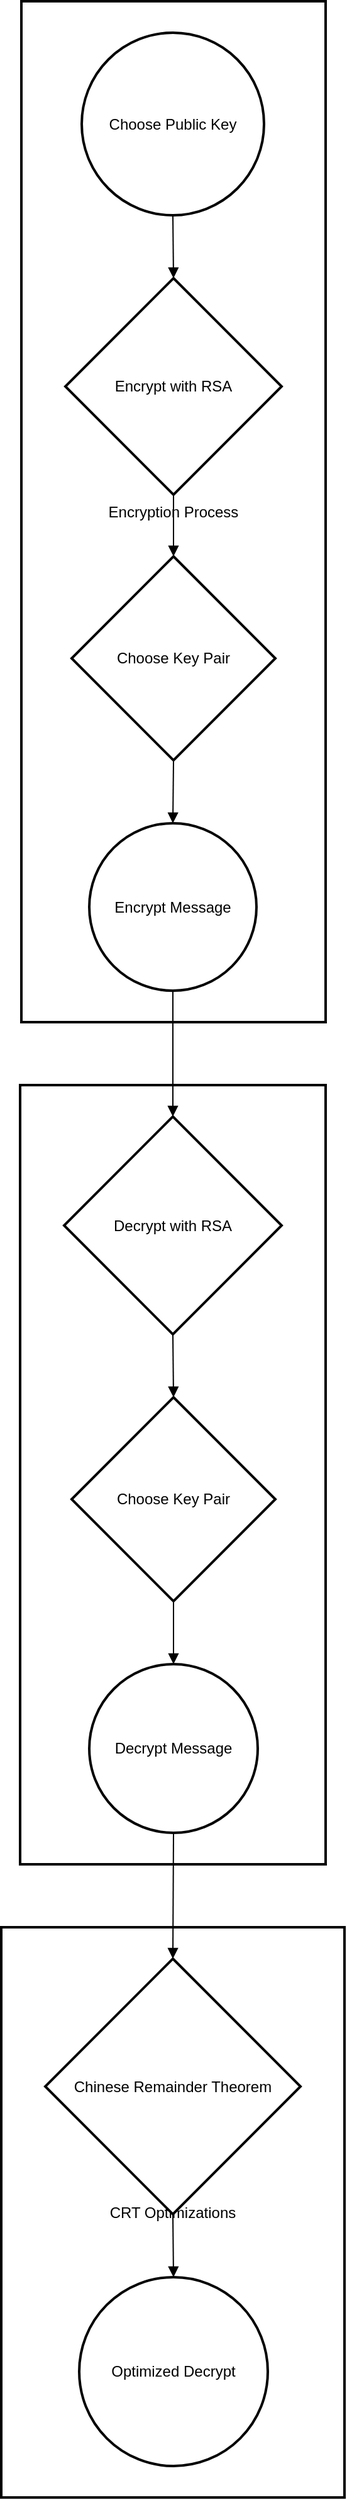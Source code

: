 <mxfile version="24.7.14">
  <diagram name="Page-1" id="Jw6PhvX1LHGgxHOQv4zx">
    <mxGraphModel>
      <root>
        <mxCell id="0" />
        <mxCell id="1" parent="0" />
        <mxCell id="2" value="CRT Optimizations" style="whiteSpace=wrap;strokeWidth=2;" vertex="1" parent="1">
          <mxGeometry x="8" y="1538" width="273" height="453" as="geometry" />
        </mxCell>
        <mxCell id="3" value="Decryption Process" style="whiteSpace=wrap;strokeWidth=2;" vertex="1" parent="1">
          <mxGeometry x="23" y="869" width="243" height="619" as="geometry" />
        </mxCell>
        <mxCell id="4" value="Encryption Process" style="whiteSpace=wrap;strokeWidth=2;" vertex="1" parent="1">
          <mxGeometry x="24" y="8" width="242" height="811" as="geometry" />
        </mxCell>
        <mxCell id="5" value="Choose Public Key" style="ellipse;aspect=fixed;strokeWidth=2;whiteSpace=wrap;" vertex="1" parent="1">
          <mxGeometry x="72" y="33" width="145" height="145" as="geometry" />
        </mxCell>
        <mxCell id="6" value="Encrypt with RSA" style="rhombus;strokeWidth=2;whiteSpace=wrap;" vertex="1" parent="1">
          <mxGeometry x="59" y="228" width="172" height="172" as="geometry" />
        </mxCell>
        <mxCell id="7" value="Choose Key Pair" style="rhombus;strokeWidth=2;whiteSpace=wrap;" vertex="1" parent="1">
          <mxGeometry x="64" y="449" width="162" height="162" as="geometry" />
        </mxCell>
        <mxCell id="8" value="Encrypt Message" style="ellipse;aspect=fixed;strokeWidth=2;whiteSpace=wrap;" vertex="1" parent="1">
          <mxGeometry x="78" y="661" width="133" height="133" as="geometry" />
        </mxCell>
        <mxCell id="9" value="Decrypt with RSA" style="rhombus;strokeWidth=2;whiteSpace=wrap;" vertex="1" parent="1">
          <mxGeometry x="58" y="894" width="173" height="173" as="geometry" />
        </mxCell>
        <mxCell id="10" value="Choose Key Pair" style="rhombus;strokeWidth=2;whiteSpace=wrap;" vertex="1" parent="1">
          <mxGeometry x="64" y="1117" width="162" height="162" as="geometry" />
        </mxCell>
        <mxCell id="11" value="Decrypt Message" style="ellipse;aspect=fixed;strokeWidth=2;whiteSpace=wrap;" vertex="1" parent="1">
          <mxGeometry x="78" y="1329" width="134" height="134" as="geometry" />
        </mxCell>
        <mxCell id="12" value="Chinese Remainder Theorem" style="rhombus;strokeWidth=2;whiteSpace=wrap;" vertex="1" parent="1">
          <mxGeometry x="43" y="1563" width="203" height="203" as="geometry" />
        </mxCell>
        <mxCell id="13" value="Optimized Decrypt" style="ellipse;aspect=fixed;strokeWidth=2;whiteSpace=wrap;" vertex="1" parent="1">
          <mxGeometry x="70" y="1816" width="150" height="150" as="geometry" />
        </mxCell>
        <mxCell id="14" value="" style="curved=1;startArrow=none;endArrow=block;exitX=0.5;exitY=1;entryX=0.5;entryY=0;" edge="1" parent="1" source="5" target="6">
          <mxGeometry relative="1" as="geometry">
            <Array as="points" />
          </mxGeometry>
        </mxCell>
        <mxCell id="15" value="" style="curved=1;startArrow=none;endArrow=block;exitX=0.5;exitY=1;entryX=0.5;entryY=0;" edge="1" parent="1" source="6" target="7">
          <mxGeometry relative="1" as="geometry">
            <Array as="points" />
          </mxGeometry>
        </mxCell>
        <mxCell id="16" value="" style="curved=1;startArrow=none;endArrow=block;exitX=0.5;exitY=1;entryX=0.5;entryY=0;" edge="1" parent="1" source="7" target="8">
          <mxGeometry relative="1" as="geometry">
            <Array as="points" />
          </mxGeometry>
        </mxCell>
        <mxCell id="17" value="" style="curved=1;startArrow=none;endArrow=block;exitX=0.5;exitY=1;entryX=0.5;entryY=0;" edge="1" parent="1" source="8" target="9">
          <mxGeometry relative="1" as="geometry">
            <Array as="points" />
          </mxGeometry>
        </mxCell>
        <mxCell id="18" value="" style="curved=1;startArrow=none;endArrow=block;exitX=0.5;exitY=1;entryX=0.5;entryY=0;" edge="1" parent="1" source="9" target="10">
          <mxGeometry relative="1" as="geometry">
            <Array as="points" />
          </mxGeometry>
        </mxCell>
        <mxCell id="19" value="" style="curved=1;startArrow=none;endArrow=block;exitX=0.5;exitY=1;entryX=0.5;entryY=0;" edge="1" parent="1" source="10" target="11">
          <mxGeometry relative="1" as="geometry">
            <Array as="points" />
          </mxGeometry>
        </mxCell>
        <mxCell id="20" value="" style="curved=1;startArrow=none;endArrow=block;exitX=0.5;exitY=1;entryX=0.5;entryY=0;" edge="1" parent="1" source="11" target="12">
          <mxGeometry relative="1" as="geometry">
            <Array as="points" />
          </mxGeometry>
        </mxCell>
        <mxCell id="21" value="" style="curved=1;startArrow=none;endArrow=block;exitX=0.5;exitY=1;entryX=0.5;entryY=0;" edge="1" parent="1" source="12" target="13">
          <mxGeometry relative="1" as="geometry">
            <Array as="points" />
          </mxGeometry>
        </mxCell>
      </root>
    </mxGraphModel>
  </diagram>
</mxfile>

